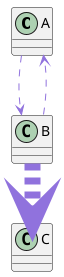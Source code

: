 @startuml

A --> B #9072dd;line.dashed;
B -[#9072dd,dashed]-> A 
B -[#9072dd,dashed,thickness=16]-> C


@enduml